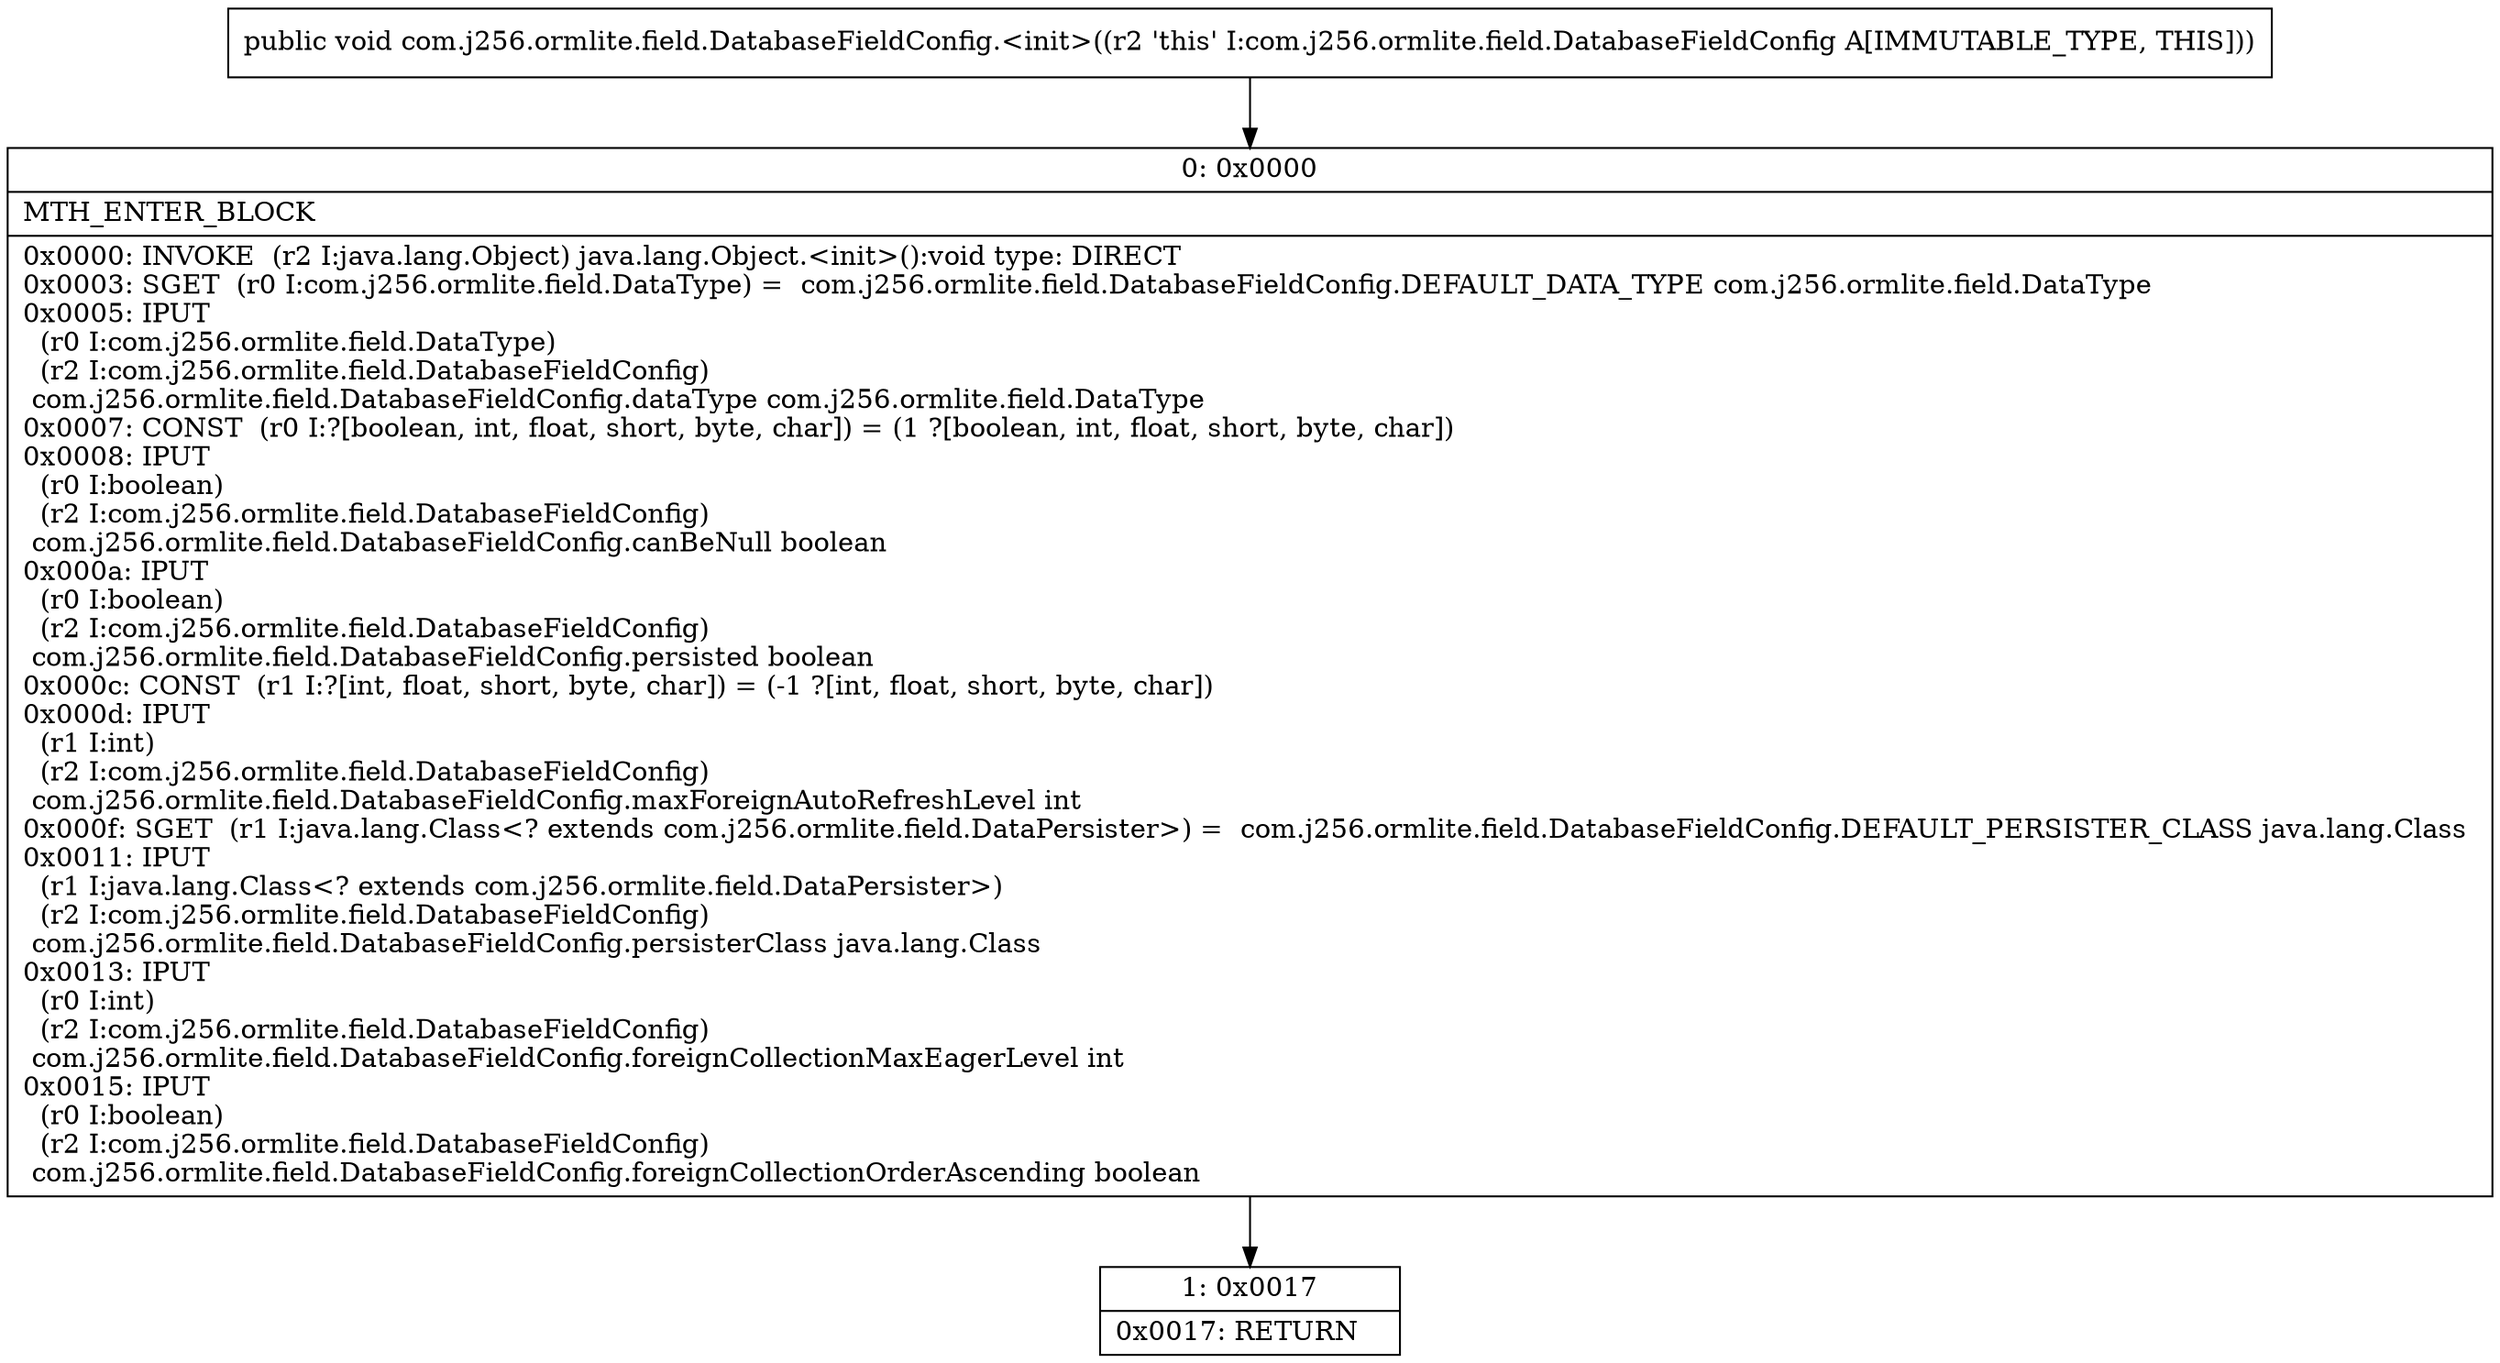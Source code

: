 digraph "CFG forcom.j256.ormlite.field.DatabaseFieldConfig.\<init\>()V" {
Node_0 [shape=record,label="{0\:\ 0x0000|MTH_ENTER_BLOCK\l|0x0000: INVOKE  (r2 I:java.lang.Object) java.lang.Object.\<init\>():void type: DIRECT \l0x0003: SGET  (r0 I:com.j256.ormlite.field.DataType) =  com.j256.ormlite.field.DatabaseFieldConfig.DEFAULT_DATA_TYPE com.j256.ormlite.field.DataType \l0x0005: IPUT  \l  (r0 I:com.j256.ormlite.field.DataType)\l  (r2 I:com.j256.ormlite.field.DatabaseFieldConfig)\l com.j256.ormlite.field.DatabaseFieldConfig.dataType com.j256.ormlite.field.DataType \l0x0007: CONST  (r0 I:?[boolean, int, float, short, byte, char]) = (1 ?[boolean, int, float, short, byte, char]) \l0x0008: IPUT  \l  (r0 I:boolean)\l  (r2 I:com.j256.ormlite.field.DatabaseFieldConfig)\l com.j256.ormlite.field.DatabaseFieldConfig.canBeNull boolean \l0x000a: IPUT  \l  (r0 I:boolean)\l  (r2 I:com.j256.ormlite.field.DatabaseFieldConfig)\l com.j256.ormlite.field.DatabaseFieldConfig.persisted boolean \l0x000c: CONST  (r1 I:?[int, float, short, byte, char]) = (\-1 ?[int, float, short, byte, char]) \l0x000d: IPUT  \l  (r1 I:int)\l  (r2 I:com.j256.ormlite.field.DatabaseFieldConfig)\l com.j256.ormlite.field.DatabaseFieldConfig.maxForeignAutoRefreshLevel int \l0x000f: SGET  (r1 I:java.lang.Class\<? extends com.j256.ormlite.field.DataPersister\>) =  com.j256.ormlite.field.DatabaseFieldConfig.DEFAULT_PERSISTER_CLASS java.lang.Class \l0x0011: IPUT  \l  (r1 I:java.lang.Class\<? extends com.j256.ormlite.field.DataPersister\>)\l  (r2 I:com.j256.ormlite.field.DatabaseFieldConfig)\l com.j256.ormlite.field.DatabaseFieldConfig.persisterClass java.lang.Class \l0x0013: IPUT  \l  (r0 I:int)\l  (r2 I:com.j256.ormlite.field.DatabaseFieldConfig)\l com.j256.ormlite.field.DatabaseFieldConfig.foreignCollectionMaxEagerLevel int \l0x0015: IPUT  \l  (r0 I:boolean)\l  (r2 I:com.j256.ormlite.field.DatabaseFieldConfig)\l com.j256.ormlite.field.DatabaseFieldConfig.foreignCollectionOrderAscending boolean \l}"];
Node_1 [shape=record,label="{1\:\ 0x0017|0x0017: RETURN   \l}"];
MethodNode[shape=record,label="{public void com.j256.ormlite.field.DatabaseFieldConfig.\<init\>((r2 'this' I:com.j256.ormlite.field.DatabaseFieldConfig A[IMMUTABLE_TYPE, THIS])) }"];
MethodNode -> Node_0;
Node_0 -> Node_1;
}

